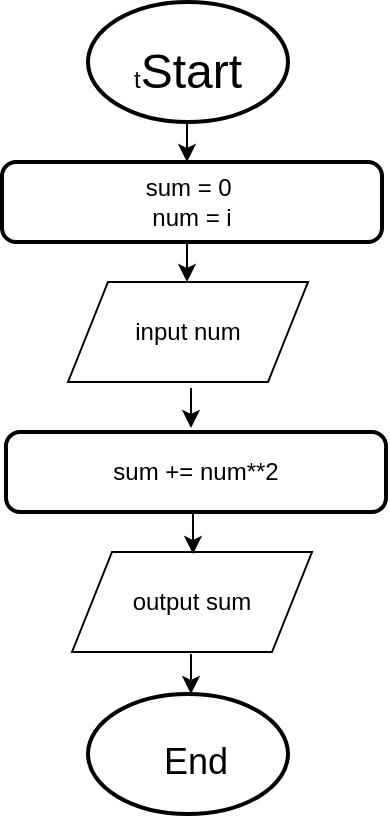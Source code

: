 <mxfile version="20.8.13" type="github">
  <diagram name="Page-1" id="8kGfSkYnxmist8NUK1Mw">
    <mxGraphModel dx="1120" dy="444" grid="1" gridSize="10" guides="1" tooltips="1" connect="1" arrows="1" fold="1" page="1" pageScale="1" pageWidth="850" pageHeight="1100" math="0" shadow="0">
      <root>
        <mxCell id="0" />
        <mxCell id="1" parent="0" />
        <mxCell id="iLQZR6AZEDEkbP0tyVn0-1" value="" style="strokeWidth=2;html=1;shape=mxgraph.flowchart.start_1;whiteSpace=wrap;" vertex="1" parent="1">
          <mxGeometry x="350" y="10" width="100" height="60" as="geometry" />
        </mxCell>
        <mxCell id="iLQZR6AZEDEkbP0tyVn0-2" value="sum = 0&amp;nbsp;&lt;br&gt;num = i" style="rounded=1;whiteSpace=wrap;html=1;absoluteArcSize=1;arcSize=14;strokeWidth=2;" vertex="1" parent="1">
          <mxGeometry x="307" y="90" width="190" height="40" as="geometry" />
        </mxCell>
        <mxCell id="iLQZR6AZEDEkbP0tyVn0-3" value="" style="endArrow=classic;html=1;rounded=0;" edge="1" parent="1">
          <mxGeometry width="50" height="50" relative="1" as="geometry">
            <mxPoint x="399.5" y="70" as="sourcePoint" />
            <mxPoint x="399.5" y="90" as="targetPoint" />
          </mxGeometry>
        </mxCell>
        <mxCell id="iLQZR6AZEDEkbP0tyVn0-4" value="" style="endArrow=classic;html=1;rounded=0;" edge="1" parent="1">
          <mxGeometry width="50" height="50" relative="1" as="geometry">
            <mxPoint x="399.5" y="130" as="sourcePoint" />
            <mxPoint x="399.5" y="150" as="targetPoint" />
          </mxGeometry>
        </mxCell>
        <mxCell id="iLQZR6AZEDEkbP0tyVn0-5" value="input num" style="shape=parallelogram;perimeter=parallelogramPerimeter;whiteSpace=wrap;html=1;fixedSize=1;" vertex="1" parent="1">
          <mxGeometry x="340" y="150" width="120" height="50" as="geometry" />
        </mxCell>
        <mxCell id="iLQZR6AZEDEkbP0tyVn0-6" value="sum += num**2" style="rounded=1;whiteSpace=wrap;html=1;absoluteArcSize=1;arcSize=14;strokeWidth=2;" vertex="1" parent="1">
          <mxGeometry x="309" y="225" width="190" height="40" as="geometry" />
        </mxCell>
        <mxCell id="iLQZR6AZEDEkbP0tyVn0-8" value="" style="strokeWidth=2;html=1;shape=mxgraph.flowchart.start_1;whiteSpace=wrap;" vertex="1" parent="1">
          <mxGeometry x="350" y="356" width="100" height="60" as="geometry" />
        </mxCell>
        <mxCell id="iLQZR6AZEDEkbP0tyVn0-9" value="" style="endArrow=classic;html=1;rounded=0;" edge="1" parent="1">
          <mxGeometry width="50" height="50" relative="1" as="geometry">
            <mxPoint x="401.5" y="203" as="sourcePoint" />
            <mxPoint x="401.5" y="223" as="targetPoint" />
          </mxGeometry>
        </mxCell>
        <mxCell id="iLQZR6AZEDEkbP0tyVn0-11" value="t&lt;font style=&quot;font-size: 24px;&quot;&gt;Start&lt;/font&gt;" style="text;strokeColor=none;align=center;fillColor=none;html=1;verticalAlign=middle;whiteSpace=wrap;rounded=0;" vertex="1" parent="1">
          <mxGeometry x="370" y="30" width="60" height="30" as="geometry" />
        </mxCell>
        <mxCell id="iLQZR6AZEDEkbP0tyVn0-12" value="&lt;font style=&quot;font-size: 18px;&quot;&gt;End&lt;/font&gt;" style="text;strokeColor=none;align=center;fillColor=none;html=1;verticalAlign=middle;whiteSpace=wrap;rounded=0;" vertex="1" parent="1">
          <mxGeometry x="374" y="375" width="60" height="30" as="geometry" />
        </mxCell>
        <mxCell id="iLQZR6AZEDEkbP0tyVn0-13" value="output sum" style="shape=parallelogram;perimeter=parallelogramPerimeter;whiteSpace=wrap;html=1;fixedSize=1;" vertex="1" parent="1">
          <mxGeometry x="342" y="285" width="120" height="50" as="geometry" />
        </mxCell>
        <mxCell id="iLQZR6AZEDEkbP0tyVn0-18" value="" style="endArrow=classic;html=1;rounded=0;" edge="1" parent="1">
          <mxGeometry width="50" height="50" relative="1" as="geometry">
            <mxPoint x="402.5" y="266" as="sourcePoint" />
            <mxPoint x="402.5" y="286" as="targetPoint" />
          </mxGeometry>
        </mxCell>
        <mxCell id="iLQZR6AZEDEkbP0tyVn0-19" value="" style="endArrow=classic;html=1;rounded=0;" edge="1" parent="1">
          <mxGeometry width="50" height="50" relative="1" as="geometry">
            <mxPoint x="401.5" y="336" as="sourcePoint" />
            <mxPoint x="401.5" y="356" as="targetPoint" />
          </mxGeometry>
        </mxCell>
      </root>
    </mxGraphModel>
  </diagram>
</mxfile>
